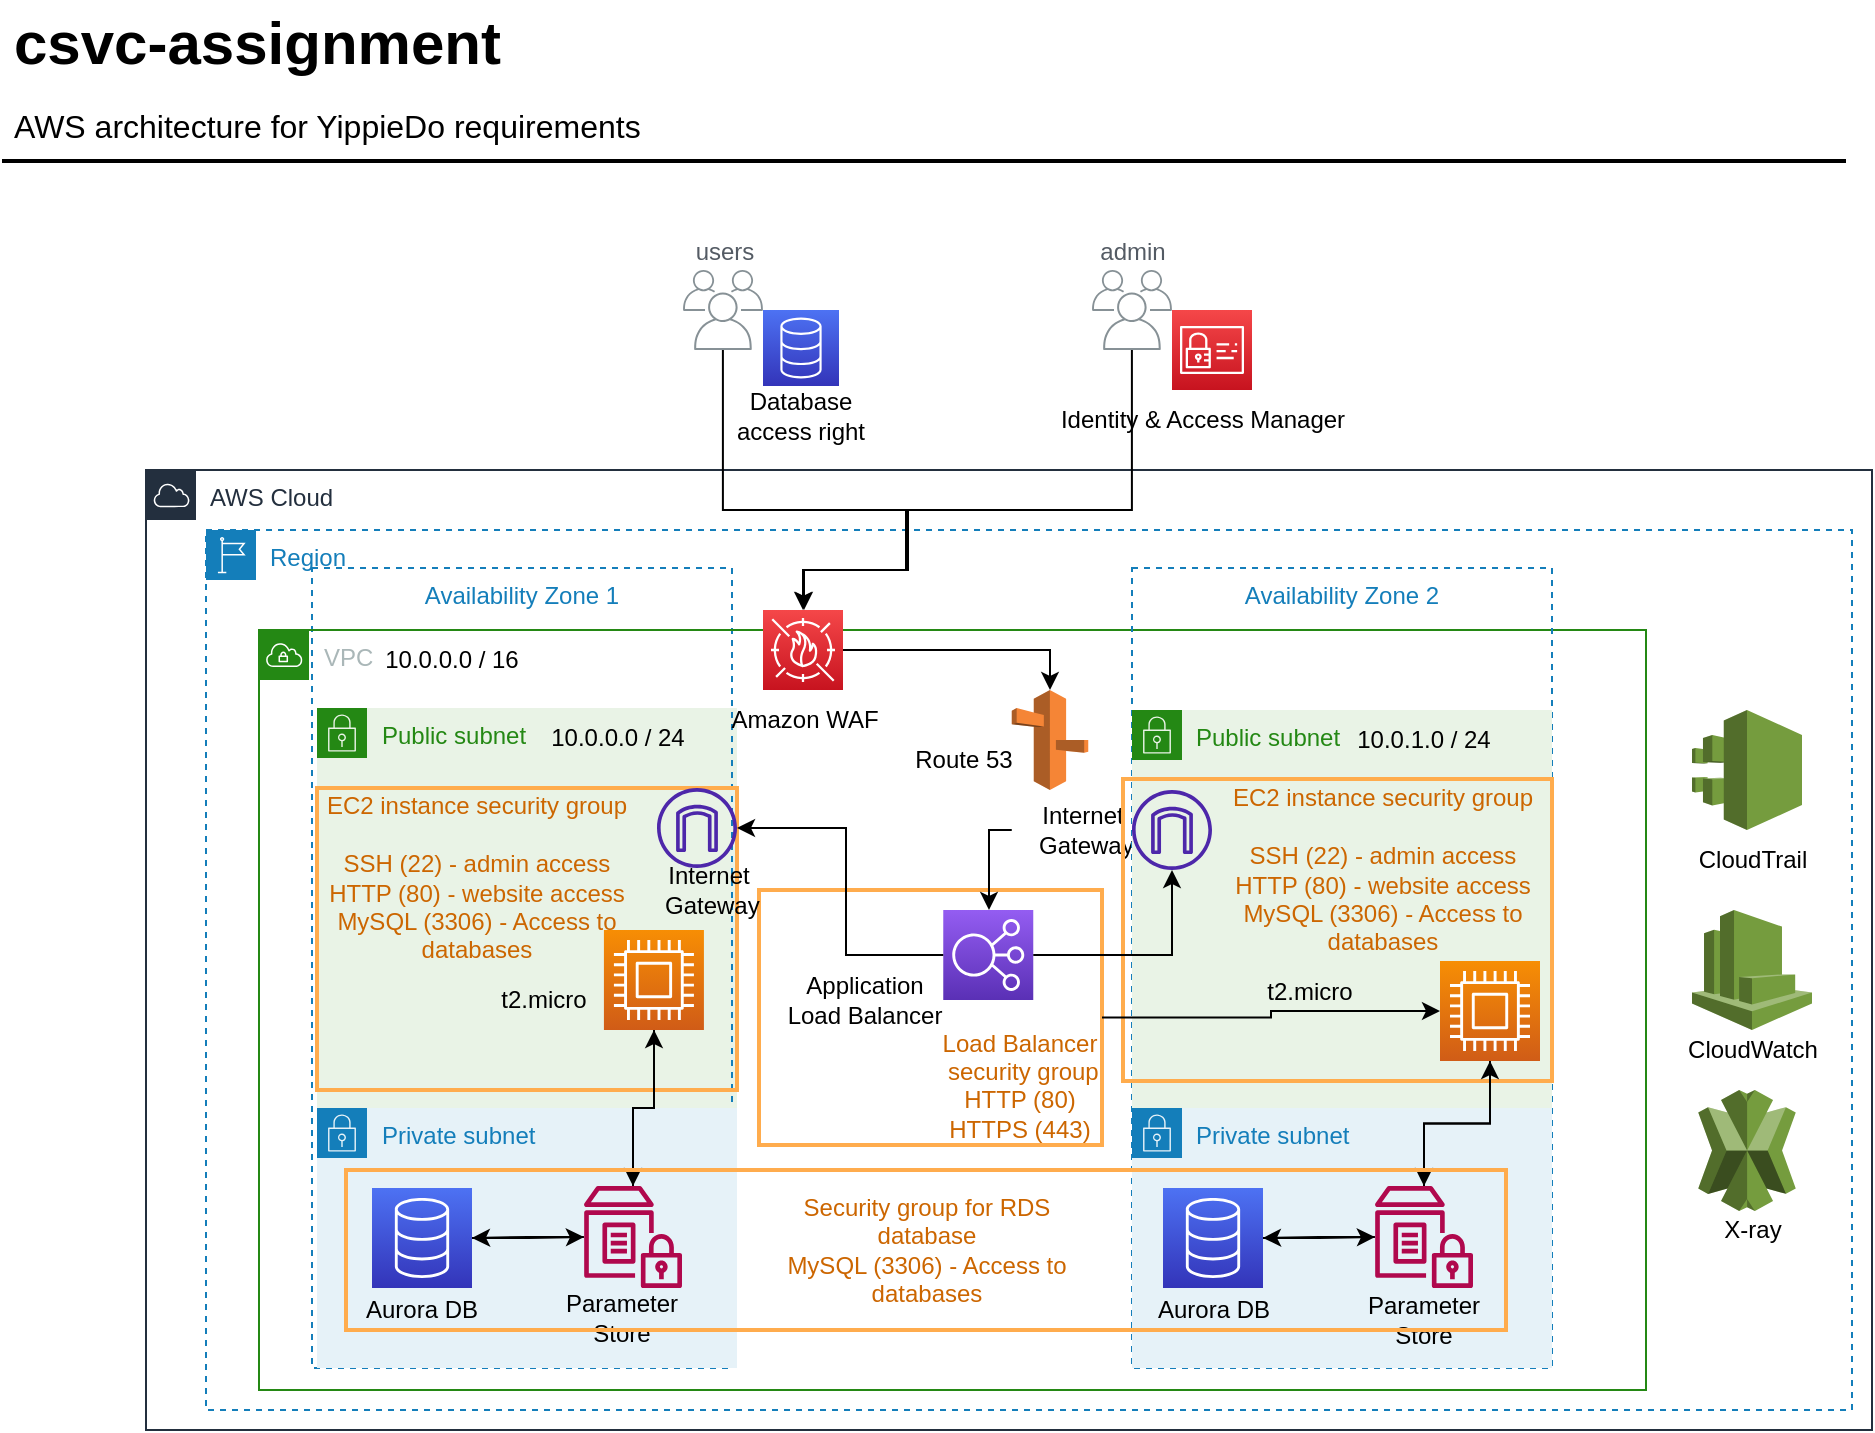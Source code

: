 <mxfile version="21.1.1" type="github">
  <diagram id="Ht1M8jgEwFfnCIfOTk4-" name="Page-1">
    <mxGraphModel dx="1434" dy="739" grid="1" gridSize="10" guides="1" tooltips="1" connect="1" arrows="1" fold="1" page="1" pageScale="1" pageWidth="827" pageHeight="1169" math="0" shadow="0">
      <root>
        <mxCell id="0" />
        <mxCell id="1" parent="0" />
        <mxCell id="rvi_bXYax2LASAxKja3c-2" value="AWS Cloud" style="points=[[0,0],[0.25,0],[0.5,0],[0.75,0],[1,0],[1,0.25],[1,0.5],[1,0.75],[1,1],[0.75,1],[0.5,1],[0.25,1],[0,1],[0,0.75],[0,0.5],[0,0.25]];outlineConnect=0;gradientColor=none;html=1;whiteSpace=wrap;fontSize=12;fontStyle=0;container=1;pointerEvents=0;collapsible=0;recursiveResize=0;shape=mxgraph.aws4.group;grIcon=mxgraph.aws4.group_aws_cloud;strokeColor=#232F3E;fillColor=none;verticalAlign=top;align=left;spacingLeft=30;fontColor=#232F3E;dashed=0;" parent="1" vertex="1">
          <mxGeometry x="80" y="300" width="863" height="480" as="geometry" />
        </mxCell>
        <mxCell id="rvi_bXYax2LASAxKja3c-3" value="Region" style="points=[[0,0],[0.25,0],[0.5,0],[0.75,0],[1,0],[1,0.25],[1,0.5],[1,0.75],[1,1],[0.75,1],[0.5,1],[0.25,1],[0,1],[0,0.75],[0,0.5],[0,0.25]];outlineConnect=0;gradientColor=none;html=1;whiteSpace=wrap;fontSize=12;fontStyle=0;container=1;pointerEvents=0;collapsible=0;recursiveResize=0;shape=mxgraph.aws4.group;grIcon=mxgraph.aws4.group_region;strokeColor=#147EBA;fillColor=none;verticalAlign=top;align=left;spacingLeft=30;fontColor=#147EBA;dashed=1;" parent="rvi_bXYax2LASAxKja3c-2" vertex="1">
          <mxGeometry x="30" y="30" width="823" height="440" as="geometry" />
        </mxCell>
        <mxCell id="rvi_bXYax2LASAxKja3c-7" value="Public subnet" style="points=[[0,0],[0.25,0],[0.5,0],[0.75,0],[1,0],[1,0.25],[1,0.5],[1,0.75],[1,1],[0.75,1],[0.5,1],[0.25,1],[0,1],[0,0.75],[0,0.5],[0,0.25]];outlineConnect=0;gradientColor=none;html=1;whiteSpace=wrap;fontSize=12;fontStyle=0;container=1;pointerEvents=0;collapsible=0;recursiveResize=0;shape=mxgraph.aws4.group;grIcon=mxgraph.aws4.group_security_group;grStroke=0;strokeColor=#248814;fillColor=#E9F3E6;verticalAlign=top;align=left;spacingLeft=30;fontColor=#248814;dashed=0;" parent="rvi_bXYax2LASAxKja3c-3" vertex="1">
          <mxGeometry x="55.5" y="89" width="210" height="330" as="geometry" />
        </mxCell>
        <mxCell id="rvi_bXYax2LASAxKja3c-5" value="Availability Zone 1" style="fillColor=none;strokeColor=#147EBA;dashed=1;verticalAlign=top;fontStyle=0;fontColor=#147EBA;whiteSpace=wrap;html=1;" parent="rvi_bXYax2LASAxKja3c-7" vertex="1">
          <mxGeometry x="-2.5" y="-70" width="210" height="400" as="geometry" />
        </mxCell>
        <mxCell id="rvi_bXYax2LASAxKja3c-94" value="" style="rounded=0;whiteSpace=wrap;html=1;fillColor=none;strokeColor=#ffac4d;strokeWidth=2;" parent="rvi_bXYax2LASAxKja3c-7" vertex="1">
          <mxGeometry y="40" width="210" height="151" as="geometry" />
        </mxCell>
        <mxCell id="rvi_bXYax2LASAxKja3c-13" value="" style="sketch=0;points=[[0,0,0],[0.25,0,0],[0.5,0,0],[0.75,0,0],[1,0,0],[0,1,0],[0.25,1,0],[0.5,1,0],[0.75,1,0],[1,1,0],[0,0.25,0],[0,0.5,0],[0,0.75,0],[1,0.25,0],[1,0.5,0],[1,0.75,0]];outlineConnect=0;fontColor=#232F3E;gradientColor=#F78E04;gradientDirection=north;fillColor=#D05C17;strokeColor=#ffffff;dashed=0;verticalLabelPosition=bottom;verticalAlign=top;align=center;html=1;fontSize=12;fontStyle=0;aspect=fixed;shape=mxgraph.aws4.resourceIcon;resIcon=mxgraph.aws4.compute;" parent="rvi_bXYax2LASAxKja3c-7" vertex="1">
          <mxGeometry x="143.46" y="111" width="50" height="50" as="geometry" />
        </mxCell>
        <mxCell id="rvi_bXYax2LASAxKja3c-96" value="&lt;div&gt;&lt;div&gt;EC2 instance security group&lt;/div&gt;&lt;div&gt;&lt;br&gt;&lt;/div&gt;&lt;div&gt;SSH (22) - admin access&lt;/div&gt;&lt;div&gt;HTTP (80) - website access&lt;/div&gt;&lt;div&gt;MySQL (3306) - Access to databases&lt;/div&gt;&lt;/div&gt;" style="text;html=1;strokeColor=none;fillColor=none;align=center;verticalAlign=middle;whiteSpace=wrap;rounded=0;fontColor=#CC6600;" parent="rvi_bXYax2LASAxKja3c-7" vertex="1">
          <mxGeometry y="70" width="158.5" height="30.5" as="geometry" />
        </mxCell>
        <mxCell id="rvi_bXYax2LASAxKja3c-36" value="t2.micro" style="text;html=1;strokeColor=none;fillColor=none;align=center;verticalAlign=middle;whiteSpace=wrap;rounded=0;" parent="rvi_bXYax2LASAxKja3c-7" vertex="1">
          <mxGeometry x="83.46" y="131" width="60" height="30" as="geometry" />
        </mxCell>
        <mxCell id="GqU9qHdg9XsU1v61AooD-1" value="" style="sketch=0;outlineConnect=0;fontColor=#232F3E;gradientColor=none;fillColor=#4D27AA;strokeColor=none;dashed=0;verticalLabelPosition=bottom;verticalAlign=top;align=center;html=1;fontSize=12;fontStyle=0;aspect=fixed;pointerEvents=1;shape=mxgraph.aws4.internet_gateway;" vertex="1" parent="rvi_bXYax2LASAxKja3c-7">
          <mxGeometry x="170" y="40" width="40" height="40" as="geometry" />
        </mxCell>
        <mxCell id="rvi_bXYax2LASAxKja3c-95" value="" style="rounded=0;whiteSpace=wrap;html=1;fillColor=none;strokeColor=#ffac4d;strokeWidth=2;" parent="rvi_bXYax2LASAxKja3c-3" vertex="1">
          <mxGeometry x="508.5" y="129" width="161.5" height="151" as="geometry" />
        </mxCell>
        <mxCell id="rvi_bXYax2LASAxKja3c-4" value="VPC" style="points=[[0,0],[0.25,0],[0.5,0],[0.75,0],[1,0],[1,0.25],[1,0.5],[1,0.75],[1,1],[0.75,1],[0.5,1],[0.25,1],[0,1],[0,0.75],[0,0.5],[0,0.25]];outlineConnect=0;gradientColor=none;html=1;whiteSpace=wrap;fontSize=12;fontStyle=0;container=1;pointerEvents=0;collapsible=0;recursiveResize=0;shape=mxgraph.aws4.group;grIcon=mxgraph.aws4.group_vpc;strokeColor=#248814;fillColor=none;verticalAlign=top;align=left;spacingLeft=30;fontColor=#AAB7B8;dashed=0;" parent="rvi_bXYax2LASAxKja3c-3" vertex="1">
          <mxGeometry x="26.5" y="50" width="693.5" height="380" as="geometry" />
        </mxCell>
        <mxCell id="rvi_bXYax2LASAxKja3c-88" value="" style="rounded=0;whiteSpace=wrap;html=1;fillColor=none;strokeColor=#ffac4d;strokeWidth=2;" parent="rvi_bXYax2LASAxKja3c-4" vertex="1">
          <mxGeometry x="250" y="130" width="171.5" height="127.5" as="geometry" />
        </mxCell>
        <mxCell id="rvi_bXYax2LASAxKja3c-21" value="" style="sketch=0;points=[[0,0,0],[0.25,0,0],[0.5,0,0],[0.75,0,0],[1,0,0],[0,1,0],[0.25,1,0],[0.5,1,0],[0.75,1,0],[1,1,0],[0,0.25,0],[0,0.5,0],[0,0.75,0],[1,0.25,0],[1,0.5,0],[1,0.75,0]];outlineConnect=0;fontColor=#232F3E;gradientColor=#945DF2;gradientDirection=north;fillColor=#5A30B5;strokeColor=#ffffff;dashed=0;verticalLabelPosition=bottom;verticalAlign=top;align=center;html=1;fontSize=12;fontStyle=0;aspect=fixed;shape=mxgraph.aws4.resourceIcon;resIcon=mxgraph.aws4.elastic_load_balancing;" parent="rvi_bXYax2LASAxKja3c-4" vertex="1">
          <mxGeometry x="342.13" y="140" width="45" height="45" as="geometry" />
        </mxCell>
        <mxCell id="rvi_bXYax2LASAxKja3c-34" value="Internet&lt;br&gt;&amp;nbsp;Gateway" style="text;html=1;align=center;verticalAlign=middle;resizable=0;points=[];autosize=1;strokeColor=none;fillColor=none;" parent="rvi_bXYax2LASAxKja3c-4" vertex="1">
          <mxGeometry x="189.25" y="110" width="70" height="40" as="geometry" />
        </mxCell>
        <mxCell id="rvi_bXYax2LASAxKja3c-54" style="edgeStyle=orthogonalEdgeStyle;rounded=0;orthogonalLoop=1;jettySize=auto;html=1;entryX=0.5;entryY=0;entryDx=0;entryDy=0;entryPerimeter=0;" parent="rvi_bXYax2LASAxKja3c-4" source="rvi_bXYax2LASAxKja3c-43" target="rvi_bXYax2LASAxKja3c-52" edge="1">
          <mxGeometry relative="1" as="geometry" />
        </mxCell>
        <mxCell id="rvi_bXYax2LASAxKja3c-43" value="" style="sketch=0;points=[[0,0,0],[0.25,0,0],[0.5,0,0],[0.75,0,0],[1,0,0],[0,1,0],[0.25,1,0],[0.5,1,0],[0.75,1,0],[1,1,0],[0,0.25,0],[0,0.5,0],[0,0.75,0],[1,0.25,0],[1,0.5,0],[1,0.75,0]];outlineConnect=0;fontColor=#232F3E;gradientColor=#F54749;gradientDirection=north;fillColor=#C7131F;strokeColor=#ffffff;dashed=0;verticalLabelPosition=bottom;verticalAlign=top;align=center;html=1;fontSize=12;fontStyle=0;aspect=fixed;shape=mxgraph.aws4.resourceIcon;resIcon=mxgraph.aws4.waf;" parent="rvi_bXYax2LASAxKja3c-4" vertex="1">
          <mxGeometry x="252" y="-10" width="40" height="40" as="geometry" />
        </mxCell>
        <mxCell id="GqU9qHdg9XsU1v61AooD-5" style="edgeStyle=orthogonalEdgeStyle;rounded=0;orthogonalLoop=1;jettySize=auto;html=1;" edge="1" parent="rvi_bXYax2LASAxKja3c-4" source="GqU9qHdg9XsU1v61AooD-8" target="rvi_bXYax2LASAxKja3c-21">
          <mxGeometry relative="1" as="geometry">
            <Array as="points">
              <mxPoint x="365" y="100" />
            </Array>
          </mxGeometry>
        </mxCell>
        <mxCell id="rvi_bXYax2LASAxKja3c-52" value="" style="outlineConnect=0;dashed=0;verticalLabelPosition=bottom;verticalAlign=top;align=center;html=1;shape=mxgraph.aws3.route_53;fillColor=#F58536;gradientColor=none;" parent="rvi_bXYax2LASAxKja3c-4" vertex="1">
          <mxGeometry x="376.38" y="30" width="38.25" height="50" as="geometry" />
        </mxCell>
        <mxCell id="rvi_bXYax2LASAxKja3c-56" value="Route 53" style="text;html=1;strokeColor=none;fillColor=none;align=center;verticalAlign=middle;whiteSpace=wrap;rounded=0;" parent="rvi_bXYax2LASAxKja3c-4" vertex="1">
          <mxGeometry x="322" y="50" width="60" height="30" as="geometry" />
        </mxCell>
        <mxCell id="rvi_bXYax2LASAxKja3c-32" value="Amazon WAF" style="text;html=1;align=center;verticalAlign=middle;resizable=0;points=[];autosize=1;strokeColor=none;fillColor=none;" parent="rvi_bXYax2LASAxKja3c-4" vertex="1">
          <mxGeometry x="222" y="30" width="100" height="30" as="geometry" />
        </mxCell>
        <mxCell id="rvi_bXYax2LASAxKja3c-90" value="&lt;div&gt;Load Balancer&lt;/div&gt;&lt;div&gt;&amp;nbsp;security group&lt;/div&gt;&lt;div&gt;HTTP (80)&lt;/div&gt;&lt;div&gt;HTTPS (443)&lt;/div&gt;&lt;div&gt;&lt;br&gt;&lt;/div&gt;" style="text;html=1;strokeColor=none;fillColor=none;align=center;verticalAlign=middle;whiteSpace=wrap;rounded=0;fontColor=#CC6600;" parent="rvi_bXYax2LASAxKja3c-4" vertex="1">
          <mxGeometry x="339.75" y="220" width="81.75" height="30" as="geometry" />
        </mxCell>
        <mxCell id="rvi_bXYax2LASAxKja3c-31" value="Application &lt;br&gt;Load Balancer" style="text;html=1;align=center;verticalAlign=middle;resizable=0;points=[];autosize=1;strokeColor=none;fillColor=none;" parent="rvi_bXYax2LASAxKja3c-4" vertex="1">
          <mxGeometry x="252" y="164.5" width="100" height="40" as="geometry" />
        </mxCell>
        <mxCell id="GqU9qHdg9XsU1v61AooD-8" value="Internet&lt;br&gt;&amp;nbsp;Gateway" style="text;html=1;align=center;verticalAlign=middle;resizable=0;points=[];autosize=1;strokeColor=none;fillColor=none;" vertex="1" parent="rvi_bXYax2LASAxKja3c-4">
          <mxGeometry x="376.38" y="80" width="70" height="40" as="geometry" />
        </mxCell>
        <mxCell id="rvi_bXYax2LASAxKja3c-9" value="Availability Zone 2" style="fillColor=none;strokeColor=#147EBA;dashed=1;verticalAlign=top;fontStyle=0;fontColor=#147EBA;whiteSpace=wrap;html=1;" parent="rvi_bXYax2LASAxKja3c-3" vertex="1">
          <mxGeometry x="463" y="19" width="210" height="400" as="geometry" />
        </mxCell>
        <mxCell id="rvi_bXYax2LASAxKja3c-10" value="Public subnet" style="points=[[0,0],[0.25,0],[0.5,0],[0.75,0],[1,0],[1,0.25],[1,0.5],[1,0.75],[1,1],[0.75,1],[0.5,1],[0.25,1],[0,1],[0,0.75],[0,0.5],[0,0.25]];outlineConnect=0;gradientColor=none;html=1;whiteSpace=wrap;fontSize=12;fontStyle=0;container=1;pointerEvents=0;collapsible=0;recursiveResize=0;shape=mxgraph.aws4.group;grIcon=mxgraph.aws4.group_security_group;grStroke=0;strokeColor=#248814;fillColor=#E9F3E6;verticalAlign=top;align=left;spacingLeft=30;fontColor=#248814;dashed=0;" parent="rvi_bXYax2LASAxKja3c-3" vertex="1">
          <mxGeometry x="463" y="90" width="210" height="199" as="geometry" />
        </mxCell>
        <mxCell id="rvi_bXYax2LASAxKja3c-97" value="" style="rounded=0;whiteSpace=wrap;html=1;fillColor=none;strokeColor=#ffac4d;strokeWidth=2;" parent="rvi_bXYax2LASAxKja3c-10" vertex="1">
          <mxGeometry x="-4.5" y="34.5" width="214.5" height="151" as="geometry" />
        </mxCell>
        <mxCell id="rvi_bXYax2LASAxKja3c-99" value="&lt;div&gt;&lt;div&gt;EC2 instance security group&lt;/div&gt;&lt;div&gt;&lt;br&gt;&lt;/div&gt;&lt;div&gt;SSH (22) - admin access&lt;/div&gt;&lt;div&gt;HTTP (80) - website access&lt;/div&gt;&lt;div&gt;MySQL (3306) - Access to databases&lt;/div&gt;&lt;/div&gt;" style="text;html=1;strokeColor=none;fillColor=none;align=center;verticalAlign=middle;whiteSpace=wrap;rounded=0;fontColor=#CC6600;" parent="rvi_bXYax2LASAxKja3c-10" vertex="1">
          <mxGeometry x="45.5" y="64.5" width="158.5" height="30.5" as="geometry" />
        </mxCell>
        <mxCell id="rvi_bXYax2LASAxKja3c-100" value="t2.micro" style="text;html=1;strokeColor=none;fillColor=none;align=center;verticalAlign=middle;whiteSpace=wrap;rounded=0;" parent="rvi_bXYax2LASAxKja3c-10" vertex="1">
          <mxGeometry x="58.96" y="125.5" width="60" height="30" as="geometry" />
        </mxCell>
        <mxCell id="rvi_bXYax2LASAxKja3c-14" value="" style="sketch=0;points=[[0,0,0],[0.25,0,0],[0.5,0,0],[0.75,0,0],[1,0,0],[0,1,0],[0.25,1,0],[0.5,1,0],[0.75,1,0],[1,1,0],[0,0.25,0],[0,0.5,0],[0,0.75,0],[1,0.25,0],[1,0.5,0],[1,0.75,0]];outlineConnect=0;fontColor=#232F3E;gradientColor=#F78E04;gradientDirection=north;fillColor=#D05C17;strokeColor=#ffffff;dashed=0;verticalLabelPosition=bottom;verticalAlign=top;align=center;html=1;fontSize=12;fontStyle=0;aspect=fixed;shape=mxgraph.aws4.resourceIcon;resIcon=mxgraph.aws4.compute;" parent="rvi_bXYax2LASAxKja3c-10" vertex="1">
          <mxGeometry x="154" y="125.5" width="50" height="50" as="geometry" />
        </mxCell>
        <mxCell id="GqU9qHdg9XsU1v61AooD-2" value="" style="sketch=0;outlineConnect=0;fontColor=#232F3E;gradientColor=none;fillColor=#4D27AA;strokeColor=none;dashed=0;verticalLabelPosition=bottom;verticalAlign=top;align=center;html=1;fontSize=12;fontStyle=0;aspect=fixed;pointerEvents=1;shape=mxgraph.aws4.internet_gateway;" vertex="1" parent="rvi_bXYax2LASAxKja3c-10">
          <mxGeometry y="40" width="40" height="40" as="geometry" />
        </mxCell>
        <mxCell id="rvi_bXYax2LASAxKja3c-11" value="Private subnet" style="points=[[0,0],[0.25,0],[0.5,0],[0.75,0],[1,0],[1,0.25],[1,0.5],[1,0.75],[1,1],[0.75,1],[0.5,1],[0.25,1],[0,1],[0,0.75],[0,0.5],[0,0.25]];outlineConnect=0;gradientColor=none;html=1;whiteSpace=wrap;fontSize=12;fontStyle=0;container=1;pointerEvents=0;collapsible=0;recursiveResize=0;shape=mxgraph.aws4.group;grIcon=mxgraph.aws4.group_security_group;grStroke=0;strokeColor=#147EBA;fillColor=#E6F2F8;verticalAlign=top;align=left;spacingLeft=30;fontColor=#147EBA;dashed=0;" parent="rvi_bXYax2LASAxKja3c-3" vertex="1">
          <mxGeometry x="463" y="289" width="210" height="130" as="geometry" />
        </mxCell>
        <mxCell id="rvi_bXYax2LASAxKja3c-66" value="Parameter Store" style="text;html=1;strokeColor=none;fillColor=none;align=center;verticalAlign=middle;whiteSpace=wrap;rounded=0;" parent="rvi_bXYax2LASAxKja3c-11" vertex="1">
          <mxGeometry x="115.5" y="91" width="60" height="30" as="geometry" />
        </mxCell>
        <mxCell id="rvi_bXYax2LASAxKja3c-8" value="Private subnet" style="points=[[0,0],[0.25,0],[0.5,0],[0.75,0],[1,0],[1,0.25],[1,0.5],[1,0.75],[1,1],[0.75,1],[0.5,1],[0.25,1],[0,1],[0,0.75],[0,0.5],[0,0.25]];outlineConnect=0;gradientColor=none;html=1;whiteSpace=wrap;fontSize=12;fontStyle=0;container=1;pointerEvents=0;collapsible=0;recursiveResize=0;shape=mxgraph.aws4.group;grIcon=mxgraph.aws4.group_security_group;grStroke=0;strokeColor=#147EBA;fillColor=#E6F2F8;verticalAlign=top;align=left;spacingLeft=30;fontColor=#147EBA;dashed=0;" parent="rvi_bXYax2LASAxKja3c-3" vertex="1">
          <mxGeometry x="55.5" y="289" width="210" height="130" as="geometry" />
        </mxCell>
        <mxCell id="rvi_bXYax2LASAxKja3c-59" value="" style="sketch=0;outlineConnect=0;fontColor=#232F3E;gradientColor=none;fillColor=#B0084D;strokeColor=none;dashed=0;verticalLabelPosition=bottom;verticalAlign=top;align=center;html=1;fontSize=12;fontStyle=0;aspect=fixed;pointerEvents=1;shape=mxgraph.aws4.parameter_store;" parent="rvi_bXYax2LASAxKja3c-8" vertex="1">
          <mxGeometry x="133.46" y="39" width="49.04" height="51" as="geometry" />
        </mxCell>
        <mxCell id="rvi_bXYax2LASAxKja3c-65" value="Parameter Store" style="text;html=1;strokeColor=none;fillColor=none;align=center;verticalAlign=middle;whiteSpace=wrap;rounded=0;" parent="rvi_bXYax2LASAxKja3c-8" vertex="1">
          <mxGeometry x="122.5" y="90" width="60" height="30" as="geometry" />
        </mxCell>
        <mxCell id="rvi_bXYax2LASAxKja3c-23" style="edgeStyle=orthogonalEdgeStyle;rounded=0;orthogonalLoop=1;jettySize=auto;html=1;" parent="rvi_bXYax2LASAxKja3c-3" source="rvi_bXYax2LASAxKja3c-88" target="rvi_bXYax2LASAxKja3c-14" edge="1">
          <mxGeometry relative="1" as="geometry" />
        </mxCell>
        <mxCell id="rvi_bXYax2LASAxKja3c-67" style="edgeStyle=orthogonalEdgeStyle;rounded=0;orthogonalLoop=1;jettySize=auto;html=1;" parent="rvi_bXYax2LASAxKja3c-3" source="rvi_bXYax2LASAxKja3c-14" target="rvi_bXYax2LASAxKja3c-63" edge="1">
          <mxGeometry relative="1" as="geometry" />
        </mxCell>
        <mxCell id="rvi_bXYax2LASAxKja3c-44" value="" style="outlineConnect=0;dashed=0;verticalLabelPosition=bottom;verticalAlign=top;align=center;html=1;shape=mxgraph.aws3.cloudwatch;fillColor=#759C3E;gradientColor=none;" parent="rvi_bXYax2LASAxKja3c-3" vertex="1">
          <mxGeometry x="743" y="190" width="60" height="60" as="geometry" />
        </mxCell>
        <mxCell id="rvi_bXYax2LASAxKja3c-71" style="edgeStyle=orthogonalEdgeStyle;rounded=0;orthogonalLoop=1;jettySize=auto;html=1;" parent="rvi_bXYax2LASAxKja3c-3" source="rvi_bXYax2LASAxKja3c-60" target="rvi_bXYax2LASAxKja3c-59" edge="1">
          <mxGeometry relative="1" as="geometry" />
        </mxCell>
        <mxCell id="rvi_bXYax2LASAxKja3c-60" value="" style="sketch=0;points=[[0,0,0],[0.25,0,0],[0.5,0,0],[0.75,0,0],[1,0,0],[0,1,0],[0.25,1,0],[0.5,1,0],[0.75,1,0],[1,1,0],[0,0.25,0],[0,0.5,0],[0,0.75,0],[1,0.25,0],[1,0.5,0],[1,0.75,0]];outlineConnect=0;fontColor=#232F3E;gradientColor=#4D72F3;gradientDirection=north;fillColor=#3334B9;strokeColor=#ffffff;dashed=0;verticalLabelPosition=bottom;verticalAlign=top;align=center;html=1;fontSize=12;fontStyle=0;aspect=fixed;shape=mxgraph.aws4.resourceIcon;resIcon=mxgraph.aws4.database;" parent="rvi_bXYax2LASAxKja3c-3" vertex="1">
          <mxGeometry x="83" y="329" width="50" height="50" as="geometry" />
        </mxCell>
        <mxCell id="rvi_bXYax2LASAxKja3c-72" style="edgeStyle=orthogonalEdgeStyle;rounded=0;orthogonalLoop=1;jettySize=auto;html=1;" parent="rvi_bXYax2LASAxKja3c-3" source="rvi_bXYax2LASAxKja3c-59" target="rvi_bXYax2LASAxKja3c-13" edge="1">
          <mxGeometry relative="1" as="geometry" />
        </mxCell>
        <mxCell id="rvi_bXYax2LASAxKja3c-73" style="edgeStyle=orthogonalEdgeStyle;rounded=0;orthogonalLoop=1;jettySize=auto;html=1;" parent="rvi_bXYax2LASAxKja3c-3" source="rvi_bXYax2LASAxKja3c-13" target="rvi_bXYax2LASAxKja3c-59" edge="1">
          <mxGeometry relative="1" as="geometry" />
        </mxCell>
        <mxCell id="rvi_bXYax2LASAxKja3c-74" style="edgeStyle=orthogonalEdgeStyle;rounded=0;orthogonalLoop=1;jettySize=auto;html=1;entryX=1;entryY=0.5;entryDx=0;entryDy=0;entryPerimeter=0;" parent="rvi_bXYax2LASAxKja3c-3" source="rvi_bXYax2LASAxKja3c-59" target="rvi_bXYax2LASAxKja3c-60" edge="1">
          <mxGeometry relative="1" as="geometry" />
        </mxCell>
        <mxCell id="rvi_bXYax2LASAxKja3c-77" value="10.0.0.0 / 24" style="text;html=1;strokeColor=none;fillColor=none;align=center;verticalAlign=middle;whiteSpace=wrap;rounded=0;" parent="rvi_bXYax2LASAxKja3c-3" vertex="1">
          <mxGeometry x="165.5" y="89" width="80" height="30" as="geometry" />
        </mxCell>
        <mxCell id="rvi_bXYax2LASAxKja3c-76" value="10.0.0.0 / 16" style="text;html=1;strokeColor=none;fillColor=none;align=center;verticalAlign=middle;whiteSpace=wrap;rounded=0;" parent="rvi_bXYax2LASAxKja3c-3" vertex="1">
          <mxGeometry x="83" y="50" width="80" height="30" as="geometry" />
        </mxCell>
        <mxCell id="rvi_bXYax2LASAxKja3c-47" value="CloudWatch" style="text;html=1;align=center;verticalAlign=middle;resizable=0;points=[];autosize=1;strokeColor=none;fillColor=none;" parent="rvi_bXYax2LASAxKja3c-3" vertex="1">
          <mxGeometry x="728" y="245" width="90" height="30" as="geometry" />
        </mxCell>
        <mxCell id="rvi_bXYax2LASAxKja3c-50" value="" style="outlineConnect=0;dashed=0;verticalLabelPosition=bottom;verticalAlign=top;align=center;html=1;shape=mxgraph.aws3.cloudtrail;fillColor=#759C3E;gradientColor=none;" parent="rvi_bXYax2LASAxKja3c-3" vertex="1">
          <mxGeometry x="743" y="90" width="55" height="60" as="geometry" />
        </mxCell>
        <mxCell id="rvi_bXYax2LASAxKja3c-51" value="CloudTrail" style="text;html=1;align=center;verticalAlign=middle;resizable=0;points=[];autosize=1;strokeColor=none;fillColor=none;" parent="rvi_bXYax2LASAxKja3c-3" vertex="1">
          <mxGeometry x="733" y="150" width="80" height="30" as="geometry" />
        </mxCell>
        <mxCell id="rvi_bXYax2LASAxKja3c-57" value="" style="outlineConnect=0;dashed=0;verticalLabelPosition=bottom;verticalAlign=top;align=center;html=1;shape=mxgraph.aws3.x_ray;fillColor=#759C3E;gradientColor=none;" parent="rvi_bXYax2LASAxKja3c-3" vertex="1">
          <mxGeometry x="746.13" y="280" width="48.75" height="60.5" as="geometry" />
        </mxCell>
        <mxCell id="rvi_bXYax2LASAxKja3c-68" style="edgeStyle=orthogonalEdgeStyle;rounded=0;orthogonalLoop=1;jettySize=auto;html=1;" parent="rvi_bXYax2LASAxKja3c-3" source="rvi_bXYax2LASAxKja3c-63" target="rvi_bXYax2LASAxKja3c-64" edge="1">
          <mxGeometry relative="1" as="geometry" />
        </mxCell>
        <mxCell id="rvi_bXYax2LASAxKja3c-70" style="edgeStyle=orthogonalEdgeStyle;rounded=0;orthogonalLoop=1;jettySize=auto;html=1;entryX=0.5;entryY=1;entryDx=0;entryDy=0;entryPerimeter=0;" parent="rvi_bXYax2LASAxKja3c-3" source="rvi_bXYax2LASAxKja3c-63" target="rvi_bXYax2LASAxKja3c-14" edge="1">
          <mxGeometry relative="1" as="geometry" />
        </mxCell>
        <mxCell id="rvi_bXYax2LASAxKja3c-63" value="" style="sketch=0;outlineConnect=0;fontColor=#232F3E;gradientColor=none;fillColor=#B0084D;strokeColor=none;dashed=0;verticalLabelPosition=bottom;verticalAlign=top;align=center;html=1;fontSize=12;fontStyle=0;aspect=fixed;pointerEvents=1;shape=mxgraph.aws4.parameter_store;" parent="rvi_bXYax2LASAxKja3c-3" vertex="1">
          <mxGeometry x="584.46" y="328" width="49.04" height="51" as="geometry" />
        </mxCell>
        <mxCell id="rvi_bXYax2LASAxKja3c-69" style="edgeStyle=orthogonalEdgeStyle;rounded=0;orthogonalLoop=1;jettySize=auto;html=1;" parent="rvi_bXYax2LASAxKja3c-3" source="rvi_bXYax2LASAxKja3c-64" target="rvi_bXYax2LASAxKja3c-63" edge="1">
          <mxGeometry relative="1" as="geometry" />
        </mxCell>
        <mxCell id="rvi_bXYax2LASAxKja3c-64" value="" style="sketch=0;points=[[0,0,0],[0.25,0,0],[0.5,0,0],[0.75,0,0],[1,0,0],[0,1,0],[0.25,1,0],[0.5,1,0],[0.75,1,0],[1,1,0],[0,0.25,0],[0,0.5,0],[0,0.75,0],[1,0.25,0],[1,0.5,0],[1,0.75,0]];outlineConnect=0;fontColor=#232F3E;gradientColor=#4D72F3;gradientDirection=north;fillColor=#3334B9;strokeColor=#ffffff;dashed=0;verticalLabelPosition=bottom;verticalAlign=top;align=center;html=1;fontSize=12;fontStyle=0;aspect=fixed;shape=mxgraph.aws4.resourceIcon;resIcon=mxgraph.aws4.database;" parent="rvi_bXYax2LASAxKja3c-3" vertex="1">
          <mxGeometry x="478.5" y="329" width="50" height="50" as="geometry" />
        </mxCell>
        <mxCell id="rvi_bXYax2LASAxKja3c-78" value="10.0.1.0 / 24" style="text;html=1;strokeColor=none;fillColor=none;align=center;verticalAlign=middle;whiteSpace=wrap;rounded=0;" parent="rvi_bXYax2LASAxKja3c-3" vertex="1">
          <mxGeometry x="568.5" y="90" width="80" height="30" as="geometry" />
        </mxCell>
        <mxCell id="rvi_bXYax2LASAxKja3c-86" value="" style="rounded=0;whiteSpace=wrap;html=1;fillColor=none;strokeColor=#ffac4d;strokeWidth=2;" parent="rvi_bXYax2LASAxKja3c-3" vertex="1">
          <mxGeometry x="70" y="320" width="580" height="80" as="geometry" />
        </mxCell>
        <mxCell id="rvi_bXYax2LASAxKja3c-87" value="&lt;div&gt;Security group for RDS database&lt;/div&gt;&lt;div&gt;MySQL (3306) - Access to databases&lt;/div&gt;" style="text;html=1;strokeColor=none;fillColor=none;align=center;verticalAlign=middle;whiteSpace=wrap;rounded=0;fontColor=#CC6600;" parent="rvi_bXYax2LASAxKja3c-3" vertex="1">
          <mxGeometry x="286.5" y="345" width="147" height="30" as="geometry" />
        </mxCell>
        <mxCell id="GqU9qHdg9XsU1v61AooD-4" value="Aurora DB" style="text;html=1;strokeColor=none;fillColor=none;align=center;verticalAlign=middle;whiteSpace=wrap;rounded=0;" vertex="1" parent="rvi_bXYax2LASAxKja3c-3">
          <mxGeometry x="473.5" y="375" width="60" height="30" as="geometry" />
        </mxCell>
        <mxCell id="rvi_bXYax2LASAxKja3c-38" value="Aurora DB" style="text;html=1;strokeColor=none;fillColor=none;align=center;verticalAlign=middle;whiteSpace=wrap;rounded=0;" parent="rvi_bXYax2LASAxKja3c-3" vertex="1">
          <mxGeometry x="78" y="375" width="60" height="30" as="geometry" />
        </mxCell>
        <mxCell id="GqU9qHdg9XsU1v61AooD-6" style="edgeStyle=orthogonalEdgeStyle;rounded=0;orthogonalLoop=1;jettySize=auto;html=1;" edge="1" parent="rvi_bXYax2LASAxKja3c-3" source="rvi_bXYax2LASAxKja3c-21" target="GqU9qHdg9XsU1v61AooD-1">
          <mxGeometry relative="1" as="geometry">
            <Array as="points">
              <mxPoint x="320" y="213" />
              <mxPoint x="320" y="149" />
            </Array>
          </mxGeometry>
        </mxCell>
        <mxCell id="GqU9qHdg9XsU1v61AooD-7" style="edgeStyle=orthogonalEdgeStyle;rounded=0;orthogonalLoop=1;jettySize=auto;html=1;" edge="1" parent="rvi_bXYax2LASAxKja3c-3" source="rvi_bXYax2LASAxKja3c-21" target="GqU9qHdg9XsU1v61AooD-2">
          <mxGeometry relative="1" as="geometry" />
        </mxCell>
        <mxCell id="-QjtrjUzRDEMRZ5MF8oH-47" value="csvc-assignment" style="text;html=1;resizable=0;points=[];autosize=1;align=left;verticalAlign=top;spacingTop=-4;fontSize=30;fontStyle=1" parent="1" vertex="1">
          <mxGeometry x="12" y="65.5" width="270" height="40" as="geometry" />
        </mxCell>
        <mxCell id="-QjtrjUzRDEMRZ5MF8oH-48" value="AWS architecture for YippieDo requirements" style="text;html=1;resizable=0;points=[];autosize=1;align=left;verticalAlign=top;spacingTop=-4;fontSize=16" parent="1" vertex="1">
          <mxGeometry x="12" y="115.5" width="340" height="30" as="geometry" />
        </mxCell>
        <mxCell id="SCVMTBWpLvtzJIhz15lM-1" value="" style="line;strokeWidth=2;html=1;fontSize=14;" parent="1" vertex="1">
          <mxGeometry x="8" y="140.5" width="922" height="10" as="geometry" />
        </mxCell>
        <mxCell id="rvi_bXYax2LASAxKja3c-83" style="edgeStyle=orthogonalEdgeStyle;rounded=0;orthogonalLoop=1;jettySize=auto;html=1;entryX=0.5;entryY=0;entryDx=0;entryDy=0;entryPerimeter=0;" parent="1" source="rvi_bXYax2LASAxKja3c-40" target="rvi_bXYax2LASAxKja3c-43" edge="1">
          <mxGeometry relative="1" as="geometry">
            <Array as="points">
              <mxPoint x="369" y="320" />
              <mxPoint x="461" y="320" />
              <mxPoint x="461" y="350" />
              <mxPoint x="409" y="350" />
            </Array>
          </mxGeometry>
        </mxCell>
        <mxCell id="rvi_bXYax2LASAxKja3c-40" value="users" style="sketch=0;outlineConnect=0;gradientColor=none;fontColor=#545B64;strokeColor=none;fillColor=#879196;dashed=0;verticalLabelPosition=top;verticalAlign=bottom;align=center;html=1;fontSize=12;fontStyle=0;aspect=fixed;shape=mxgraph.aws4.illustration_users;pointerEvents=1;labelPosition=center;" parent="1" vertex="1">
          <mxGeometry x="348.5" y="200" width="40" height="40" as="geometry" />
        </mxCell>
        <mxCell id="rvi_bXYax2LASAxKja3c-84" style="edgeStyle=orthogonalEdgeStyle;rounded=0;orthogonalLoop=1;jettySize=auto;html=1;" parent="1" source="rvi_bXYax2LASAxKja3c-42" target="rvi_bXYax2LASAxKja3c-43" edge="1">
          <mxGeometry relative="1" as="geometry">
            <Array as="points">
              <mxPoint x="573" y="320" />
              <mxPoint x="460" y="320" />
              <mxPoint x="460" y="350" />
              <mxPoint x="409" y="350" />
            </Array>
          </mxGeometry>
        </mxCell>
        <mxCell id="rvi_bXYax2LASAxKja3c-42" value="admin" style="sketch=0;outlineConnect=0;gradientColor=none;fontColor=#545B64;strokeColor=none;fillColor=#879196;dashed=0;verticalLabelPosition=top;verticalAlign=bottom;align=center;html=1;fontSize=12;fontStyle=0;aspect=fixed;shape=mxgraph.aws4.illustration_users;pointerEvents=1;labelPosition=center;" parent="1" vertex="1">
          <mxGeometry x="553" y="200" width="40" height="40" as="geometry" />
        </mxCell>
        <mxCell id="rvi_bXYax2LASAxKja3c-58" value="X-ray" style="text;html=1;align=center;verticalAlign=middle;resizable=0;points=[];autosize=1;strokeColor=none;fillColor=none;" parent="1" vertex="1">
          <mxGeometry x="858" y="665" width="50" height="30" as="geometry" />
        </mxCell>
        <mxCell id="rvi_bXYax2LASAxKja3c-79" value="" style="sketch=0;points=[[0,0,0],[0.25,0,0],[0.5,0,0],[0.75,0,0],[1,0,0],[0,1,0],[0.25,1,0],[0.5,1,0],[0.75,1,0],[1,1,0],[0,0.25,0],[0,0.5,0],[0,0.75,0],[1,0.25,0],[1,0.5,0],[1,0.75,0]];outlineConnect=0;fontColor=#232F3E;gradientColor=#4D72F3;gradientDirection=north;fillColor=#3334B9;strokeColor=#ffffff;dashed=0;verticalLabelPosition=bottom;verticalAlign=top;align=center;html=1;fontSize=12;fontStyle=0;aspect=fixed;shape=mxgraph.aws4.resourceIcon;resIcon=mxgraph.aws4.database;" parent="1" vertex="1">
          <mxGeometry x="388.5" y="220" width="38" height="38" as="geometry" />
        </mxCell>
        <mxCell id="rvi_bXYax2LASAxKja3c-80" value="Database access right" style="text;html=1;strokeColor=none;fillColor=none;align=center;verticalAlign=middle;whiteSpace=wrap;rounded=0;" parent="1" vertex="1">
          <mxGeometry x="370" y="258" width="75" height="30" as="geometry" />
        </mxCell>
        <mxCell id="rvi_bXYax2LASAxKja3c-81" value="" style="sketch=0;points=[[0,0,0],[0.25,0,0],[0.5,0,0],[0.75,0,0],[1,0,0],[0,1,0],[0.25,1,0],[0.5,1,0],[0.75,1,0],[1,1,0],[0,0.25,0],[0,0.5,0],[0,0.75,0],[1,0.25,0],[1,0.5,0],[1,0.75,0]];outlineConnect=0;fontColor=#232F3E;gradientColor=#F54749;gradientDirection=north;fillColor=#C7131F;strokeColor=#ffffff;dashed=0;verticalLabelPosition=bottom;verticalAlign=top;align=center;html=1;fontSize=12;fontStyle=0;aspect=fixed;shape=mxgraph.aws4.resourceIcon;resIcon=mxgraph.aws4.identity_and_access_management;" parent="1" vertex="1">
          <mxGeometry x="593" y="220" width="40" height="40" as="geometry" />
        </mxCell>
        <mxCell id="rvi_bXYax2LASAxKja3c-82" value="Identity &amp;amp; Access Manager" style="text;html=1;align=center;verticalAlign=middle;resizable=0;points=[];autosize=1;strokeColor=none;fillColor=none;" parent="1" vertex="1">
          <mxGeometry x="523" y="260" width="170" height="30" as="geometry" />
        </mxCell>
      </root>
    </mxGraphModel>
  </diagram>
</mxfile>
